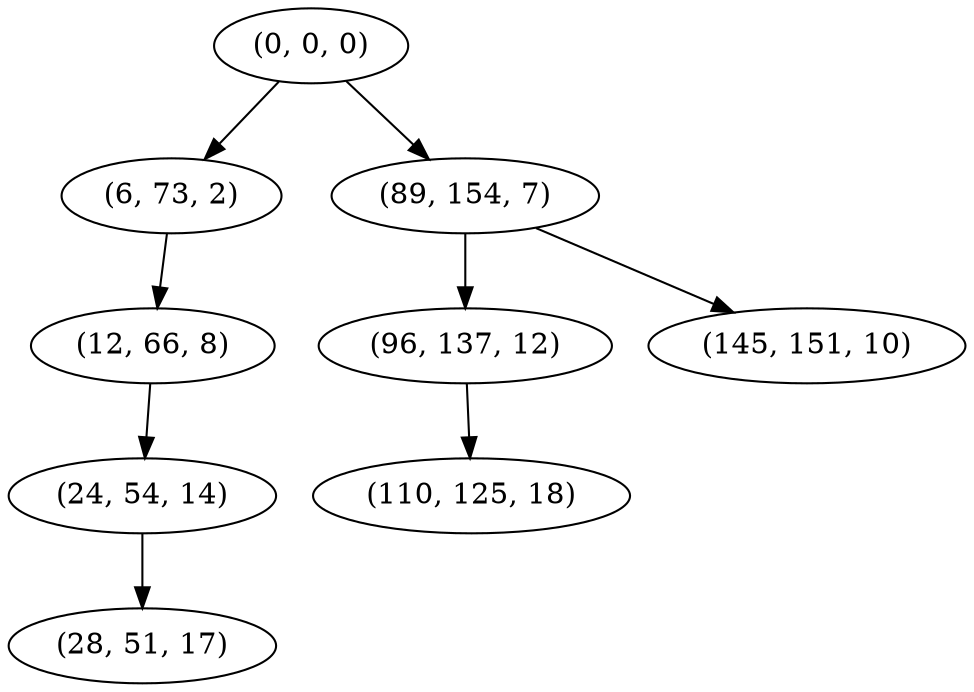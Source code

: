 digraph tree {
    "(0, 0, 0)";
    "(6, 73, 2)";
    "(12, 66, 8)";
    "(24, 54, 14)";
    "(28, 51, 17)";
    "(89, 154, 7)";
    "(96, 137, 12)";
    "(110, 125, 18)";
    "(145, 151, 10)";
    "(0, 0, 0)" -> "(6, 73, 2)";
    "(0, 0, 0)" -> "(89, 154, 7)";
    "(6, 73, 2)" -> "(12, 66, 8)";
    "(12, 66, 8)" -> "(24, 54, 14)";
    "(24, 54, 14)" -> "(28, 51, 17)";
    "(89, 154, 7)" -> "(96, 137, 12)";
    "(89, 154, 7)" -> "(145, 151, 10)";
    "(96, 137, 12)" -> "(110, 125, 18)";
}
